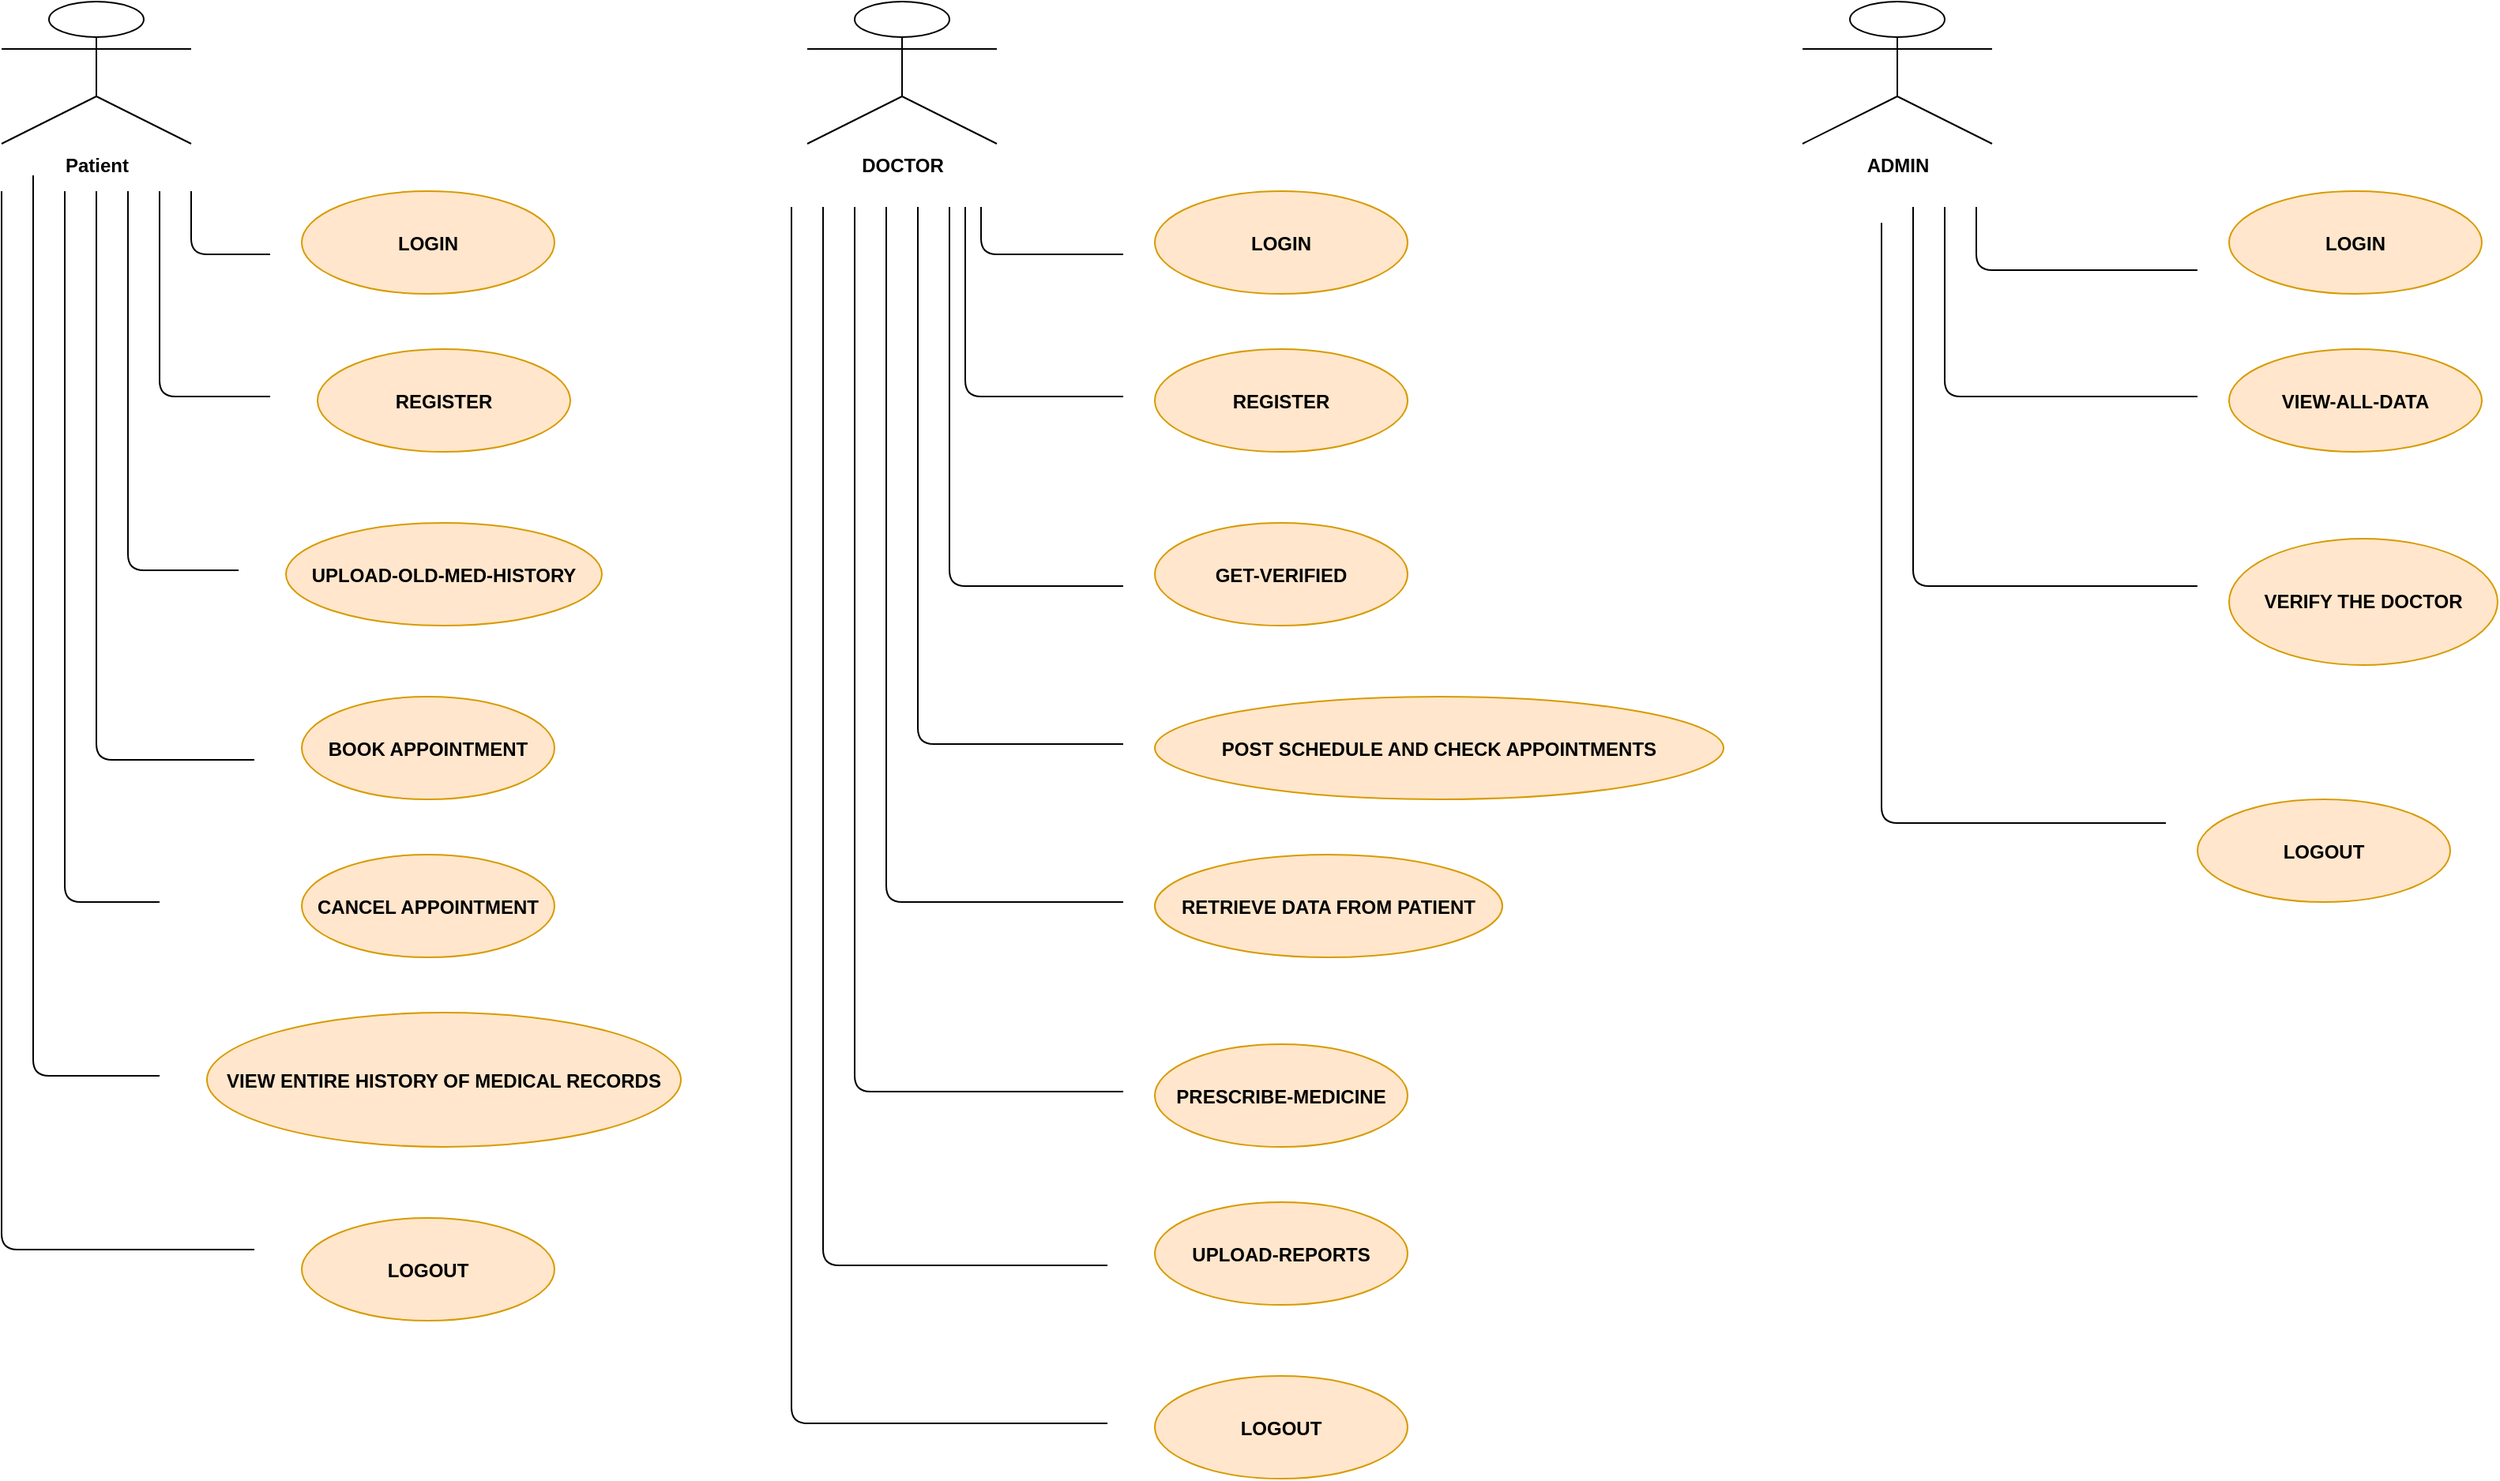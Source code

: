 <mxfile version="13.9.9" type="device"><diagram id="ifgNtAqhHT91NfSeQJYi" name="Page-1"><mxGraphModel dx="1718" dy="510" grid="1" gridSize="10" guides="1" tooltips="1" connect="1" arrows="1" fold="1" page="1" pageScale="1" pageWidth="850" pageHeight="1100" math="0" shadow="0"><root><mxCell id="0"/><mxCell id="1" parent="0"/><mxCell id="AkGTh7bYC5mmd_oijeE4-1" value="&lt;b&gt;Patient&lt;/b&gt;" style="shape=umlActor;verticalLabelPosition=bottom;verticalAlign=top;html=1;outlineConnect=0;" parent="1" vertex="1"><mxGeometry x="-40" y="30" width="120" height="90" as="geometry"/></mxCell><mxCell id="AkGTh7bYC5mmd_oijeE4-4" value="LOGIN" style="ellipse;fillColor=#ffe6cc;strokeColor=#d79b00;fontStyle=1" parent="1" vertex="1"><mxGeometry x="150" y="150" width="160" height="65" as="geometry"/></mxCell><mxCell id="AkGTh7bYC5mmd_oijeE4-6" value="REGISTER" style="ellipse;fillColor=#ffe6cc;strokeColor=#d79b00;fontStyle=1" parent="1" vertex="1"><mxGeometry x="160" y="250" width="160" height="65" as="geometry"/></mxCell><mxCell id="AkGTh7bYC5mmd_oijeE4-7" value="BOOK APPOINTMENT" style="ellipse;fillColor=#ffe6cc;strokeColor=#d79b00;fontStyle=1" parent="1" vertex="1"><mxGeometry x="150" y="470" width="160" height="65" as="geometry"/></mxCell><mxCell id="AkGTh7bYC5mmd_oijeE4-8" value="VIEW ENTIRE HISTORY OF MEDICAL RECORDS" style="ellipse;align=center;fillColor=#ffe6cc;strokeColor=#d79b00;fontStyle=1" parent="1" vertex="1"><mxGeometry x="90" y="670" width="300" height="85" as="geometry"/></mxCell><mxCell id="AkGTh7bYC5mmd_oijeE4-22" value="CANCEL APPOINTMENT" style="ellipse;fillColor=#ffe6cc;strokeColor=#d79b00;fontStyle=1" parent="1" vertex="1"><mxGeometry x="150" y="570" width="160" height="65" as="geometry"/></mxCell><mxCell id="AkGTh7bYC5mmd_oijeE4-23" value="UPLOAD-OLD-MED-HISTORY" style="ellipse;fillColor=#ffe6cc;strokeColor=#d79b00;fontStyle=1" parent="1" vertex="1"><mxGeometry x="140" y="360" width="200" height="65" as="geometry"/></mxCell><mxCell id="AkGTh7bYC5mmd_oijeE4-24" value="LOGOUT" style="ellipse;fillColor=#ffe6cc;strokeColor=#d79b00;fontStyle=1" parent="1" vertex="1"><mxGeometry x="150" y="800" width="160" height="65" as="geometry"/></mxCell><mxCell id="AkGTh7bYC5mmd_oijeE4-50" value="" style="endArrow=none;html=1;" parent="1" edge="1"><mxGeometry width="50" height="50" relative="1" as="geometry"><mxPoint x="130" y="190" as="sourcePoint"/><mxPoint x="80" y="150" as="targetPoint"/><Array as="points"><mxPoint x="80" y="190"/></Array></mxGeometry></mxCell><mxCell id="AkGTh7bYC5mmd_oijeE4-51" value="" style="endArrow=none;html=1;" parent="1" edge="1"><mxGeometry width="50" height="50" relative="1" as="geometry"><mxPoint x="130" y="280" as="sourcePoint"/><mxPoint x="60" y="150" as="targetPoint"/><Array as="points"><mxPoint x="60" y="280"/></Array></mxGeometry></mxCell><mxCell id="AkGTh7bYC5mmd_oijeE4-52" value="" style="endArrow=none;html=1;" parent="1" edge="1"><mxGeometry width="50" height="50" relative="1" as="geometry"><mxPoint x="110" y="390" as="sourcePoint"/><mxPoint x="40" y="150" as="targetPoint"/><Array as="points"><mxPoint x="40" y="390"/></Array></mxGeometry></mxCell><mxCell id="AkGTh7bYC5mmd_oijeE4-53" value="" style="endArrow=none;html=1;" parent="1" edge="1"><mxGeometry width="50" height="50" relative="1" as="geometry"><mxPoint x="120" y="510" as="sourcePoint"/><mxPoint x="20" y="150" as="targetPoint"/><Array as="points"><mxPoint x="20" y="510"/></Array></mxGeometry></mxCell><mxCell id="AkGTh7bYC5mmd_oijeE4-54" value="" style="endArrow=none;html=1;" parent="1" edge="1"><mxGeometry width="50" height="50" relative="1" as="geometry"><mxPoint x="60" y="600" as="sourcePoint"/><mxPoint y="150" as="targetPoint"/><Array as="points"><mxPoint y="600"/></Array></mxGeometry></mxCell><mxCell id="AkGTh7bYC5mmd_oijeE4-55" value="" style="endArrow=none;html=1;" parent="1" edge="1"><mxGeometry width="50" height="50" relative="1" as="geometry"><mxPoint x="60" y="710" as="sourcePoint"/><mxPoint x="-20" y="140" as="targetPoint"/><Array as="points"><mxPoint x="-20" y="710"/></Array></mxGeometry></mxCell><mxCell id="AkGTh7bYC5mmd_oijeE4-56" value="" style="endArrow=none;html=1;" parent="1" edge="1"><mxGeometry width="50" height="50" relative="1" as="geometry"><mxPoint x="120" y="820" as="sourcePoint"/><mxPoint x="-40" y="150" as="targetPoint"/><Array as="points"><mxPoint x="-40" y="820"/></Array></mxGeometry></mxCell><mxCell id="AkGTh7bYC5mmd_oijeE4-58" value="&lt;b&gt;DOCTOR&lt;/b&gt;" style="shape=umlActor;verticalLabelPosition=bottom;verticalAlign=top;html=1;outlineConnect=0;" parent="1" vertex="1"><mxGeometry x="470" y="30" width="120" height="90" as="geometry"/></mxCell><mxCell id="AkGTh7bYC5mmd_oijeE4-63" value="LOGIN" style="ellipse;fillColor=#ffe6cc;strokeColor=#d79b00;fontStyle=1" parent="1" vertex="1"><mxGeometry x="690" y="150" width="160" height="65" as="geometry"/></mxCell><mxCell id="AkGTh7bYC5mmd_oijeE4-64" value="REGISTER" style="ellipse;fillColor=#ffe6cc;strokeColor=#d79b00;fontStyle=1" parent="1" vertex="1"><mxGeometry x="690" y="250" width="160" height="65" as="geometry"/></mxCell><mxCell id="AkGTh7bYC5mmd_oijeE4-65" value="GET-VERIFIED" style="ellipse;fillColor=#ffe6cc;strokeColor=#d79b00;fontStyle=1" parent="1" vertex="1"><mxGeometry x="690" y="360" width="160" height="65" as="geometry"/></mxCell><mxCell id="AkGTh7bYC5mmd_oijeE4-66" value="POST SCHEDULE AND CHECK APPOINTMENTS" style="ellipse;fillColor=#ffe6cc;strokeColor=#d79b00;fontStyle=1" parent="1" vertex="1"><mxGeometry x="690" y="470" width="360" height="65" as="geometry"/></mxCell><mxCell id="AkGTh7bYC5mmd_oijeE4-67" value="RETRIEVE DATA FROM PATIENT" style="ellipse;fillColor=#ffe6cc;strokeColor=#d79b00;fontStyle=1" parent="1" vertex="1"><mxGeometry x="690" y="570" width="220" height="65" as="geometry"/></mxCell><mxCell id="AkGTh7bYC5mmd_oijeE4-68" value="PRESCRIBE-MEDICINE" style="ellipse;fillColor=#ffe6cc;strokeColor=#d79b00;fontStyle=1" parent="1" vertex="1"><mxGeometry x="690" y="690" width="160" height="65" as="geometry"/></mxCell><mxCell id="AkGTh7bYC5mmd_oijeE4-69" value="UPLOAD-REPORTS" style="ellipse;fillColor=#ffe6cc;strokeColor=#d79b00;fontStyle=1" parent="1" vertex="1"><mxGeometry x="690" y="790" width="160" height="65" as="geometry"/></mxCell><mxCell id="AkGTh7bYC5mmd_oijeE4-70" value="LOGOUT" style="ellipse;fillColor=#ffe6cc;strokeColor=#d79b00;fontStyle=1" parent="1" vertex="1"><mxGeometry x="690" y="900" width="160" height="65" as="geometry"/></mxCell><mxCell id="AkGTh7bYC5mmd_oijeE4-71" value="" style="endArrow=none;html=1;" parent="1" edge="1"><mxGeometry width="50" height="50" relative="1" as="geometry"><mxPoint x="670" y="190" as="sourcePoint"/><mxPoint x="580" y="160" as="targetPoint"/><Array as="points"><mxPoint x="580" y="190"/></Array></mxGeometry></mxCell><mxCell id="AkGTh7bYC5mmd_oijeE4-72" value="" style="endArrow=none;html=1;" parent="1" edge="1"><mxGeometry width="50" height="50" relative="1" as="geometry"><mxPoint x="670" y="280" as="sourcePoint"/><mxPoint x="570" y="160" as="targetPoint"/><Array as="points"><mxPoint x="570" y="280"/></Array></mxGeometry></mxCell><mxCell id="AkGTh7bYC5mmd_oijeE4-73" value="" style="endArrow=none;html=1;" parent="1" edge="1"><mxGeometry width="50" height="50" relative="1" as="geometry"><mxPoint x="670" y="400" as="sourcePoint"/><mxPoint x="560" y="160" as="targetPoint"/><Array as="points"><mxPoint x="560" y="400"/></Array></mxGeometry></mxCell><mxCell id="AkGTh7bYC5mmd_oijeE4-74" value="" style="endArrow=none;html=1;" parent="1" edge="1"><mxGeometry width="50" height="50" relative="1" as="geometry"><mxPoint x="670" y="500" as="sourcePoint"/><mxPoint x="540" y="160" as="targetPoint"/><Array as="points"><mxPoint x="540" y="500"/></Array></mxGeometry></mxCell><mxCell id="AkGTh7bYC5mmd_oijeE4-76" value="" style="endArrow=none;html=1;" parent="1" edge="1"><mxGeometry width="50" height="50" relative="1" as="geometry"><mxPoint x="670" y="600" as="sourcePoint"/><mxPoint x="520" y="160" as="targetPoint"/><Array as="points"><mxPoint x="520" y="600"/></Array></mxGeometry></mxCell><mxCell id="AkGTh7bYC5mmd_oijeE4-77" value="" style="endArrow=none;html=1;" parent="1" edge="1"><mxGeometry width="50" height="50" relative="1" as="geometry"><mxPoint x="670" y="720" as="sourcePoint"/><mxPoint x="500" y="160" as="targetPoint"/><Array as="points"><mxPoint x="500" y="720"/></Array></mxGeometry></mxCell><mxCell id="AkGTh7bYC5mmd_oijeE4-81" value="" style="endArrow=none;html=1;" parent="1" edge="1"><mxGeometry width="50" height="50" relative="1" as="geometry"><mxPoint x="660" y="830" as="sourcePoint"/><mxPoint x="480" y="160" as="targetPoint"/><Array as="points"><mxPoint x="480" y="830"/></Array></mxGeometry></mxCell><mxCell id="AkGTh7bYC5mmd_oijeE4-82" value="" style="endArrow=none;html=1;" parent="1" edge="1"><mxGeometry width="50" height="50" relative="1" as="geometry"><mxPoint x="660" y="930" as="sourcePoint"/><mxPoint x="460" y="160" as="targetPoint"/><Array as="points"><mxPoint x="460" y="930"/></Array></mxGeometry></mxCell><mxCell id="AkGTh7bYC5mmd_oijeE4-83" value="&lt;b&gt;ADMIN&lt;/b&gt;" style="shape=umlActor;verticalLabelPosition=bottom;verticalAlign=top;html=1;outlineConnect=0;" parent="1" vertex="1"><mxGeometry x="1100" y="30" width="120" height="90" as="geometry"/></mxCell><mxCell id="AkGTh7bYC5mmd_oijeE4-84" value="LOGIN" style="ellipse;fillColor=#ffe6cc;strokeColor=#d79b00;fontStyle=1" parent="1" vertex="1"><mxGeometry x="1370" y="150" width="160" height="65" as="geometry"/></mxCell><mxCell id="AkGTh7bYC5mmd_oijeE4-85" value="VIEW-ALL-DATA" style="ellipse;fillColor=#ffe6cc;strokeColor=#d79b00;fontStyle=1" parent="1" vertex="1"><mxGeometry x="1370" y="250" width="160" height="65" as="geometry"/></mxCell><mxCell id="AkGTh7bYC5mmd_oijeE4-86" value="LOGOUT" style="ellipse;fillColor=#ffe6cc;strokeColor=#d79b00;fontStyle=1" parent="1" vertex="1"><mxGeometry x="1350" y="535" width="160" height="65" as="geometry"/></mxCell><mxCell id="AkGTh7bYC5mmd_oijeE4-87" value="" style="endArrow=none;html=1;" parent="1" edge="1"><mxGeometry width="50" height="50" relative="1" as="geometry"><mxPoint x="1350" y="200" as="sourcePoint"/><mxPoint x="1210" y="160" as="targetPoint"/><Array as="points"><mxPoint x="1210" y="200"/></Array></mxGeometry></mxCell><mxCell id="AkGTh7bYC5mmd_oijeE4-88" value="" style="endArrow=none;html=1;" parent="1" edge="1"><mxGeometry width="50" height="50" relative="1" as="geometry"><mxPoint x="1350" y="280" as="sourcePoint"/><mxPoint x="1190" y="160" as="targetPoint"/><Array as="points"><mxPoint x="1190" y="280"/></Array></mxGeometry></mxCell><mxCell id="AkGTh7bYC5mmd_oijeE4-89" value="" style="endArrow=none;html=1;" parent="1" edge="1"><mxGeometry width="50" height="50" relative="1" as="geometry"><mxPoint x="1350" y="400" as="sourcePoint"/><mxPoint x="1170" y="160" as="targetPoint"/><Array as="points"><mxPoint x="1170" y="400"/></Array></mxGeometry></mxCell><mxCell id="QPt4SxNXLH7pZT-P7KDm-6" value="&lt;b&gt;VERIFY THE DOCTOR&lt;/b&gt;" style="ellipse;whiteSpace=wrap;html=1;fillColor=#ffe6cc;strokeColor=#d79b00;" vertex="1" parent="1"><mxGeometry x="1370" y="370" width="170" height="80" as="geometry"/></mxCell><mxCell id="QPt4SxNXLH7pZT-P7KDm-8" value="" style="endArrow=none;html=1;" edge="1" parent="1"><mxGeometry width="50" height="50" relative="1" as="geometry"><mxPoint x="1330" y="550" as="sourcePoint"/><mxPoint x="1150" y="170" as="targetPoint"/><Array as="points"><mxPoint x="1150" y="550"/></Array></mxGeometry></mxCell></root></mxGraphModel></diagram></mxfile>